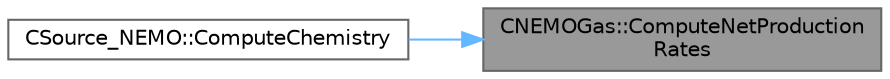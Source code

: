 digraph "CNEMOGas::ComputeNetProductionRates"
{
 // LATEX_PDF_SIZE
  bgcolor="transparent";
  edge [fontname=Helvetica,fontsize=10,labelfontname=Helvetica,labelfontsize=10];
  node [fontname=Helvetica,fontsize=10,shape=box,height=0.2,width=0.4];
  rankdir="RL";
  Node1 [id="Node000001",label="CNEMOGas::ComputeNetProduction\lRates",height=0.2,width=0.4,color="gray40", fillcolor="grey60", style="filled", fontcolor="black",tooltip="Compute species net production rates."];
  Node1 -> Node2 [id="edge1_Node000001_Node000002",dir="back",color="steelblue1",style="solid",tooltip=" "];
  Node2 [id="Node000002",label="CSource_NEMO::ComputeChemistry",height=0.2,width=0.4,color="grey40", fillcolor="white", style="filled",URL="$classCSource__NEMO.html#a3758a698d728cde69f5e9b7ad15b01a2",tooltip="Source residual of the chemistry."];
}
